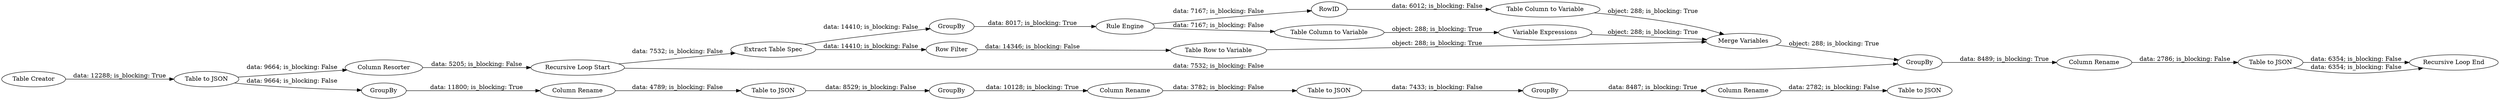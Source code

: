 digraph {
	"2813243317639452002_17" [label="Table to JSON"]
	"2813243317639452002_10" [label=GroupBy]
	"2169091619195582318_24" [label=RowID]
	"2813243317639452002_6" [label="Column Rename"]
	"2813243317639452002_12" [label="Table to JSON"]
	"2169091619195582318_23" [label="Rule Engine"]
	"2169091619195582318_34" [label="Variable Expressions"]
	"2813243317639452002_7" [label="Table to JSON"]
	"2813243317639452002_11" [label="Column Rename"]
	"2169091619195582318_33" [label="Merge Variables"]
	"2813243317639452002_9" [label="Table to JSON"]
	"2169091619195582318_21" [label="Extract Table Spec"]
	"2813243317639452002_1" [label="Table Creator"]
	"2169091619195582318_22" [label=GroupBy]
	"2813243317639452002_15" [label="Recursive Loop Start"]
	"2169091619195582318_29" [label="Table Row to Variable"]
	"2169091619195582318_32" [label="Table Column to Variable"]
	"2813243317639452002_14" [label=GroupBy]
	"2813243317639452002_19" [label="Column Rename"]
	"2813243317639452002_5" [label="Table to JSON"]
	"2813243317639452002_27" [label="Column Resorter"]
	"2813243317639452002_18" [label=GroupBy]
	"2169091619195582318_28" [label="Row Filter"]
	"2169091619195582318_31" [label="Table Column to Variable"]
	"2813243317639452002_13" [label="Column Rename"]
	"2813243317639452002_8" [label=GroupBy]
	"2813243317639452002_16" [label="Recursive Loop End"]
	"2169091619195582318_24" -> "2169091619195582318_31" [label="data: 6012; is_blocking: False"]
	"2813243317639452002_7" -> "2813243317639452002_10" [label="data: 8529; is_blocking: False"]
	"2813243317639452002_9" -> "2813243317639452002_14" [label="data: 7433; is_blocking: False"]
	"2813243317639452002_27" -> "2813243317639452002_15" [label="data: 5205; is_blocking: False"]
	"2813243317639452002_1" -> "2813243317639452002_5" [label="data: 12288; is_blocking: True"]
	"2169091619195582318_34" -> "2169091619195582318_33" [label="object: 288; is_blocking: True"]
	"2813243317639452002_18" -> "2813243317639452002_19" [label="data: 8489; is_blocking: True"]
	"2813243317639452002_8" -> "2813243317639452002_6" [label="data: 11800; is_blocking: True"]
	"2813243317639452002_5" -> "2813243317639452002_27" [label="data: 9664; is_blocking: False"]
	"2813243317639452002_15" -> "2813243317639452002_18" [label="data: 7532; is_blocking: False"]
	"2169091619195582318_23" -> "2169091619195582318_32" [label="data: 7167; is_blocking: False"]
	"2169091619195582318_22" -> "2169091619195582318_23" [label="data: 8017; is_blocking: True"]
	"2813243317639452002_14" -> "2813243317639452002_13" [label="data: 8487; is_blocking: True"]
	"2813243317639452002_13" -> "2813243317639452002_12" [label="data: 2782; is_blocking: False"]
	"2813243317639452002_10" -> "2813243317639452002_11" [label="data: 10128; is_blocking: True"]
	"2813243317639452002_5" -> "2813243317639452002_8" [label="data: 9664; is_blocking: False"]
	"2169091619195582318_33" -> "2813243317639452002_18" [label="object: 288; is_blocking: True"]
	"2813243317639452002_6" -> "2813243317639452002_7" [label="data: 4789; is_blocking: False"]
	"2813243317639452002_19" -> "2813243317639452002_17" [label="data: 2786; is_blocking: False"]
	"2169091619195582318_21" -> "2169091619195582318_28" [label="data: 14410; is_blocking: False"]
	"2813243317639452002_15" -> "2169091619195582318_21" [label="data: 7532; is_blocking: False"]
	"2169091619195582318_32" -> "2169091619195582318_34" [label="object: 288; is_blocking: True"]
	"2169091619195582318_23" -> "2169091619195582318_24" [label="data: 7167; is_blocking: False"]
	"2169091619195582318_29" -> "2169091619195582318_33" [label="object: 288; is_blocking: True"]
	"2169091619195582318_31" -> "2169091619195582318_33" [label="object: 288; is_blocking: True"]
	"2813243317639452002_11" -> "2813243317639452002_9" [label="data: 3782; is_blocking: False"]
	"2813243317639452002_17" -> "2813243317639452002_16" [label="data: 6354; is_blocking: False"]
	"2813243317639452002_17" -> "2813243317639452002_16" [label="data: 6354; is_blocking: False"]
	"2169091619195582318_21" -> "2169091619195582318_22" [label="data: 14410; is_blocking: False"]
	"2169091619195582318_28" -> "2169091619195582318_29" [label="data: 14346; is_blocking: False"]
	rankdir=LR
}
